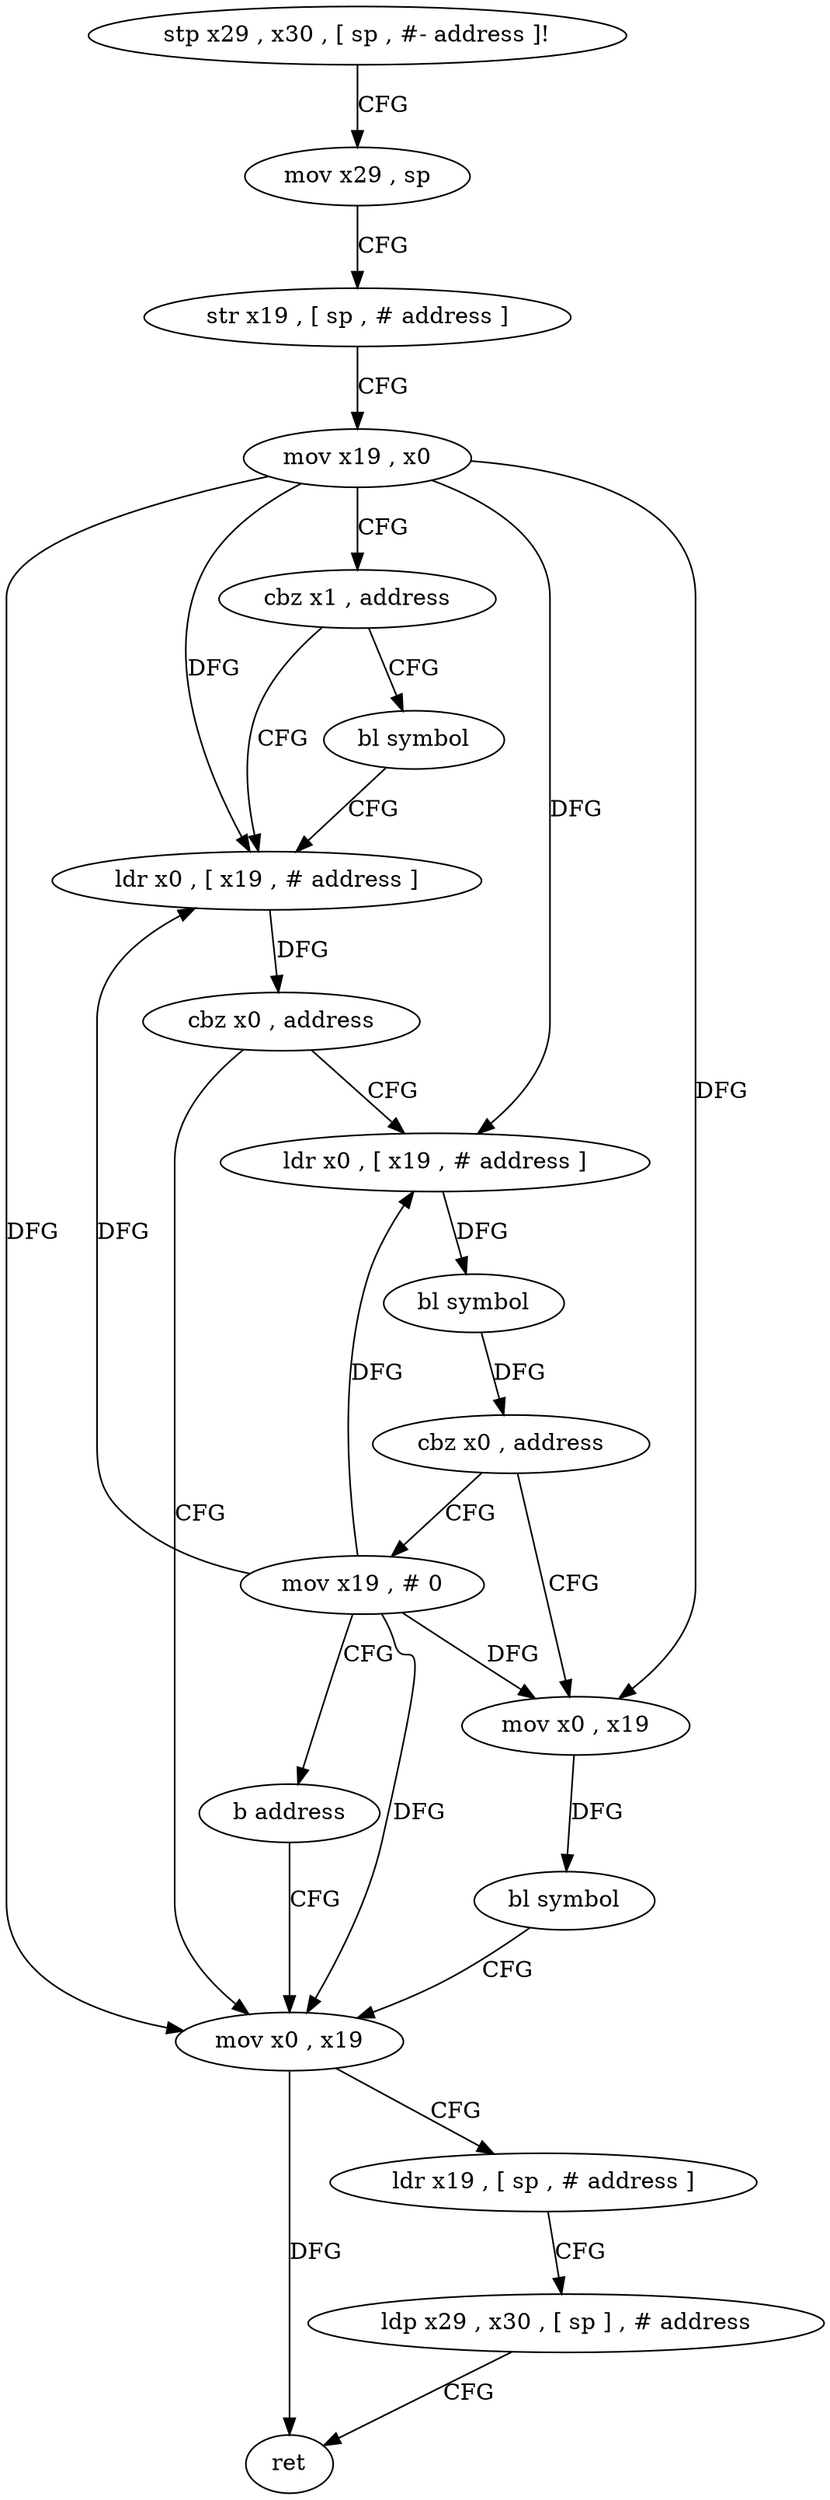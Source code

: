 digraph "func" {
"94140" [label = "stp x29 , x30 , [ sp , #- address ]!" ]
"94144" [label = "mov x29 , sp" ]
"94148" [label = "str x19 , [ sp , # address ]" ]
"94152" [label = "mov x19 , x0" ]
"94156" [label = "cbz x1 , address" ]
"94164" [label = "ldr x0 , [ x19 , # address ]" ]
"94160" [label = "bl symbol" ]
"94168" [label = "cbz x0 , address" ]
"94192" [label = "mov x0 , x19" ]
"94172" [label = "ldr x0 , [ x19 , # address ]" ]
"94196" [label = "ldr x19 , [ sp , # address ]" ]
"94200" [label = "ldp x29 , x30 , [ sp ] , # address" ]
"94204" [label = "ret" ]
"94176" [label = "bl symbol" ]
"94180" [label = "cbz x0 , address" ]
"94208" [label = "mov x19 , # 0" ]
"94184" [label = "mov x0 , x19" ]
"94212" [label = "b address" ]
"94188" [label = "bl symbol" ]
"94140" -> "94144" [ label = "CFG" ]
"94144" -> "94148" [ label = "CFG" ]
"94148" -> "94152" [ label = "CFG" ]
"94152" -> "94156" [ label = "CFG" ]
"94152" -> "94164" [ label = "DFG" ]
"94152" -> "94192" [ label = "DFG" ]
"94152" -> "94172" [ label = "DFG" ]
"94152" -> "94184" [ label = "DFG" ]
"94156" -> "94164" [ label = "CFG" ]
"94156" -> "94160" [ label = "CFG" ]
"94164" -> "94168" [ label = "DFG" ]
"94160" -> "94164" [ label = "CFG" ]
"94168" -> "94192" [ label = "CFG" ]
"94168" -> "94172" [ label = "CFG" ]
"94192" -> "94196" [ label = "CFG" ]
"94192" -> "94204" [ label = "DFG" ]
"94172" -> "94176" [ label = "DFG" ]
"94196" -> "94200" [ label = "CFG" ]
"94200" -> "94204" [ label = "CFG" ]
"94176" -> "94180" [ label = "DFG" ]
"94180" -> "94208" [ label = "CFG" ]
"94180" -> "94184" [ label = "CFG" ]
"94208" -> "94212" [ label = "CFG" ]
"94208" -> "94164" [ label = "DFG" ]
"94208" -> "94192" [ label = "DFG" ]
"94208" -> "94172" [ label = "DFG" ]
"94208" -> "94184" [ label = "DFG" ]
"94184" -> "94188" [ label = "DFG" ]
"94212" -> "94192" [ label = "CFG" ]
"94188" -> "94192" [ label = "CFG" ]
}
